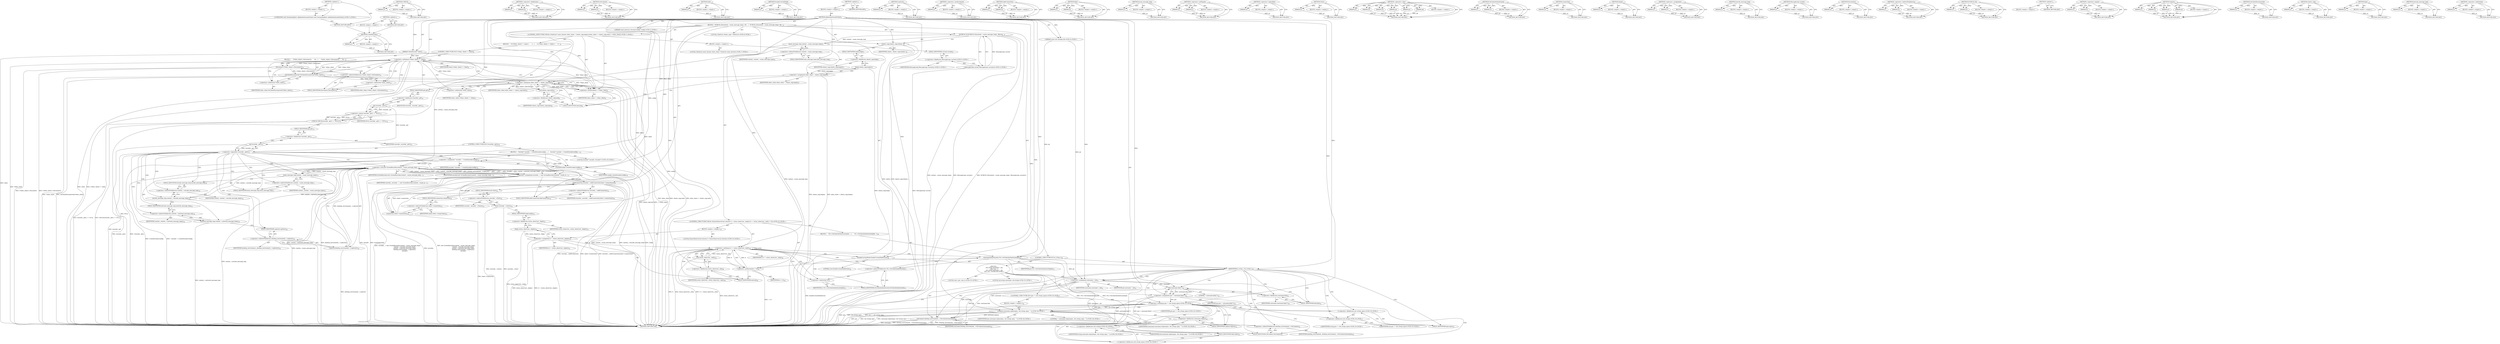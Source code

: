 digraph "&lt;global&gt;" {
vulnerable_296 [label=<(METHOD,CreateEncoder)>];
vulnerable_297 [label=<(PARAM,p1)>];
vulnerable_298 [label=<(BLOCK,&lt;empty&gt;,&lt;empty&gt;)>];
vulnerable_299 [label=<(METHOD_RETURN,ANY)>];
vulnerable_279 [label=<(METHOD,CHECK)>];
vulnerable_280 [label=<(PARAM,p1)>];
vulnerable_281 [label=<(BLOCK,&lt;empty&gt;,&lt;empty&gt;)>];
vulnerable_282 [label=<(METHOD_RETURN,ANY)>];
vulnerable_236 [label=<(METHOD,&lt;operator&gt;.fieldAccess)>];
vulnerable_237 [label=<(PARAM,p1)>];
vulnerable_238 [label=<(PARAM,p2)>];
vulnerable_239 [label=<(BLOCK,&lt;empty&gt;,&lt;empty&gt;)>];
vulnerable_240 [label=<(METHOD_RETURN,ANY)>];
vulnerable_355 [label=<(METHOD,OnConnect)>];
vulnerable_356 [label=<(PARAM,p1)>];
vulnerable_357 [label=<(PARAM,p2)>];
vulnerable_358 [label=<(BLOCK,&lt;empty&gt;,&lt;empty&gt;)>];
vulnerable_359 [label=<(METHOD_RETURN,ANY)>];
vulnerable_259 [label=<(METHOD,end)>];
vulnerable_260 [label=<(PARAM,p1)>];
vulnerable_261 [label=<(BLOCK,&lt;empty&gt;,&lt;empty&gt;)>];
vulnerable_262 [label=<(METHOD_RETURN,ANY)>];
vulnerable_339 [label=<(METHOD,EnableCurtainMode)>];
vulnerable_340 [label=<(PARAM,p1)>];
vulnerable_341 [label=<(BLOCK,&lt;empty&gt;,&lt;empty&gt;)>];
vulnerable_342 [label=<(METHOD_RETURN,ANY)>];
vulnerable_6 [label=<(METHOD,&lt;global&gt;)<SUB>1</SUB>>];
vulnerable_7 [label=<(BLOCK,&lt;empty&gt;,&lt;empty&gt;)<SUB>1</SUB>>];
vulnerable_8 [label=<(METHOD,AddAuthenticatedClient)<SUB>1</SUB>>];
vulnerable_9 [label=<(PARAM,ClientSession* client)<SUB>2</SUB>>];
vulnerable_10 [label="<(PARAM,const protocol::SessionConfig&amp; config)<SUB>3</SUB>>"];
vulnerable_11 [label="<(PARAM,const std::string&amp; jid)<SUB>4</SUB>>"];
vulnerable_12 [label=<(BLOCK,{
  DCHECK_EQ(context_-&gt;main_message_loop(), Me...,{
  DCHECK_EQ(context_-&gt;main_message_loop(), Me...)<SUB>4</SUB>>];
vulnerable_13 [label=<(DCHECK_EQ,DCHECK_EQ(context_-&gt;main_message_loop(), Messag...)<SUB>5</SUB>>];
vulnerable_14 [label=<(main_message_loop,context_-&gt;main_message_loop())<SUB>5</SUB>>];
vulnerable_15 [label=<(&lt;operator&gt;.indirectFieldAccess,context_-&gt;main_message_loop)<SUB>5</SUB>>];
vulnerable_16 [label=<(IDENTIFIER,context_,context_-&gt;main_message_loop())<SUB>5</SUB>>];
vulnerable_17 [label=<(FIELD_IDENTIFIER,main_message_loop,main_message_loop)<SUB>5</SUB>>];
vulnerable_18 [label="<(MessageLoop.current,MessageLoop::current())<SUB>5</SUB>>"];
vulnerable_19 [label="<(&lt;operator&gt;.fieldAccess,MessageLoop::current)<SUB>5</SUB>>"];
vulnerable_20 [label="<(IDENTIFIER,MessageLoop,MessageLoop::current())<SUB>5</SUB>>"];
vulnerable_21 [label=<(FIELD_IDENTIFIER,current,current)<SUB>5</SUB>>];
vulnerable_22 [label="<(LOCAL,ClientList clients_copy: ClientList)<SUB>6</SUB>>"];
vulnerable_23 [label=<(clients_copy,clients_copy(clients_))<SUB>6</SUB>>];
vulnerable_24 [label=<(IDENTIFIER,clients_,clients_copy(clients_))<SUB>6</SUB>>];
vulnerable_25 [label="<(CONTROL_STRUCTURE,FOR,for (ClientList::const_iterator other_client = clients_copy.begin();other_client != clients_copy.end();++other_client))<SUB>7</SUB>>"];
vulnerable_26 [label=<(BLOCK,&lt;empty&gt;,&lt;empty&gt;)<SUB>7</SUB>>];
vulnerable_27 [label="<(LOCAL,ClientList.const_iterator other_client: ClientList.const_iterator)<SUB>7</SUB>>"];
vulnerable_28 [label=<(&lt;operator&gt;.assignment,other_client = clients_copy.begin())<SUB>7</SUB>>];
vulnerable_29 [label=<(IDENTIFIER,other_client,other_client = clients_copy.begin())<SUB>7</SUB>>];
vulnerable_30 [label=<(begin,clients_copy.begin())<SUB>7</SUB>>];
vulnerable_31 [label=<(&lt;operator&gt;.fieldAccess,clients_copy.begin)<SUB>7</SUB>>];
vulnerable_32 [label=<(IDENTIFIER,clients_copy,clients_copy.begin())<SUB>7</SUB>>];
vulnerable_33 [label=<(FIELD_IDENTIFIER,begin,begin)<SUB>7</SUB>>];
vulnerable_34 [label=<(&lt;operator&gt;.notEquals,other_client != clients_copy.end())<SUB>8</SUB>>];
vulnerable_35 [label=<(IDENTIFIER,other_client,other_client != clients_copy.end())<SUB>8</SUB>>];
vulnerable_36 [label=<(end,clients_copy.end())<SUB>8</SUB>>];
vulnerable_37 [label=<(&lt;operator&gt;.fieldAccess,clients_copy.end)<SUB>8</SUB>>];
vulnerable_38 [label=<(IDENTIFIER,clients_copy,clients_copy.end())<SUB>8</SUB>>];
vulnerable_39 [label=<(FIELD_IDENTIFIER,end,end)<SUB>8</SUB>>];
vulnerable_40 [label=<(&lt;operator&gt;.preIncrement,++other_client)<SUB>8</SUB>>];
vulnerable_41 [label=<(IDENTIFIER,other_client,++other_client)<SUB>8</SUB>>];
vulnerable_42 [label=<(BLOCK,{
    if ((*other_client) != client) {
      (*...,{
    if ((*other_client) != client) {
      (*...)<SUB>8</SUB>>];
vulnerable_43 [label=<(CONTROL_STRUCTURE,IF,if ((*other_client) != client))<SUB>9</SUB>>];
vulnerable_44 [label=<(&lt;operator&gt;.notEquals,(*other_client) != client)<SUB>9</SUB>>];
vulnerable_45 [label=<(&lt;operator&gt;.indirection,*other_client)<SUB>9</SUB>>];
vulnerable_46 [label=<(IDENTIFIER,other_client,(*other_client) != client)<SUB>9</SUB>>];
vulnerable_47 [label=<(IDENTIFIER,client,(*other_client) != client)<SUB>9</SUB>>];
vulnerable_48 [label=<(BLOCK,{
      (*other_client)-&gt;Disconnect();
      On...,{
      (*other_client)-&gt;Disconnect();
      On...)<SUB>9</SUB>>];
vulnerable_49 [label=<(Disconnect,(*other_client)-&gt;Disconnect())<SUB>10</SUB>>];
vulnerable_50 [label=<(&lt;operator&gt;.indirectFieldAccess,(*other_client)-&gt;Disconnect)<SUB>10</SUB>>];
vulnerable_51 [label=<(&lt;operator&gt;.indirection,*other_client)<SUB>10</SUB>>];
vulnerable_52 [label=<(IDENTIFIER,other_client,(*other_client)-&gt;Disconnect())<SUB>10</SUB>>];
vulnerable_53 [label=<(FIELD_IDENTIFIER,Disconnect,Disconnect)<SUB>10</SUB>>];
vulnerable_54 [label=<(OnClientDisconnected,OnClientDisconnected(*other_client))<SUB>11</SUB>>];
vulnerable_55 [label=<(&lt;operator&gt;.indirection,*other_client)<SUB>11</SUB>>];
vulnerable_56 [label=<(IDENTIFIER,other_client,OnClientDisconnected(*other_client))<SUB>11</SUB>>];
vulnerable_57 [label=<(CHECK,CHECK(recorder_.get() == NULL))<SUB>14</SUB>>];
vulnerable_58 [label=<(&lt;operator&gt;.equals,recorder_.get() == NULL)<SUB>14</SUB>>];
vulnerable_59 [label=<(get,recorder_.get())<SUB>14</SUB>>];
vulnerable_60 [label=<(&lt;operator&gt;.fieldAccess,recorder_.get)<SUB>14</SUB>>];
vulnerable_61 [label=<(IDENTIFIER,recorder_,recorder_.get())<SUB>14</SUB>>];
vulnerable_62 [label=<(FIELD_IDENTIFIER,get,get)<SUB>14</SUB>>];
vulnerable_63 [label=<(IDENTIFIER,NULL,recorder_.get() == NULL)<SUB>14</SUB>>];
vulnerable_64 [label=<(CONTROL_STRUCTURE,IF,if (!recorder_.get()))<SUB>15</SUB>>];
vulnerable_65 [label=<(&lt;operator&gt;.logicalNot,!recorder_.get())<SUB>15</SUB>>];
vulnerable_66 [label=<(get,recorder_.get())<SUB>15</SUB>>];
vulnerable_67 [label=<(&lt;operator&gt;.fieldAccess,recorder_.get)<SUB>15</SUB>>];
vulnerable_68 [label=<(IDENTIFIER,recorder_,recorder_.get())<SUB>15</SUB>>];
vulnerable_69 [label=<(FIELD_IDENTIFIER,get,get)<SUB>15</SUB>>];
vulnerable_70 [label=<(BLOCK,{
    Encoder* encoder = CreateEncoder(config);...,{
    Encoder* encoder = CreateEncoder(config);...)<SUB>15</SUB>>];
vulnerable_71 [label="<(LOCAL,Encoder* encoder: Encoder*)<SUB>16</SUB>>"];
vulnerable_72 [label=<(&lt;operator&gt;.assignment,* encoder = CreateEncoder(config))<SUB>16</SUB>>];
vulnerable_73 [label=<(IDENTIFIER,encoder,* encoder = CreateEncoder(config))<SUB>16</SUB>>];
vulnerable_74 [label=<(CreateEncoder,CreateEncoder(config))<SUB>16</SUB>>];
vulnerable_75 [label=<(IDENTIFIER,config,CreateEncoder(config))<SUB>16</SUB>>];
vulnerable_76 [label=<(&lt;operator&gt;.assignment,recorder_ = new ScreenRecorder(context_-&gt;main_m...)<SUB>17</SUB>>];
vulnerable_77 [label=<(IDENTIFIER,recorder_,recorder_ = new ScreenRecorder(context_-&gt;main_m...)<SUB>17</SUB>>];
vulnerable_78 [label=<(&lt;operator&gt;.new,new ScreenRecorder(context_-&gt;main_message_loop(...)<SUB>17</SUB>>];
vulnerable_79 [label=<(IDENTIFIER,ScreenRecorder,new ScreenRecorder(context_-&gt;main_message_loop(...)<SUB>17</SUB>>];
vulnerable_80 [label=<(main_message_loop,context_-&gt;main_message_loop())<SUB>17</SUB>>];
vulnerable_81 [label=<(&lt;operator&gt;.indirectFieldAccess,context_-&gt;main_message_loop)<SUB>17</SUB>>];
vulnerable_82 [label=<(IDENTIFIER,context_,context_-&gt;main_message_loop())<SUB>17</SUB>>];
vulnerable_83 [label=<(FIELD_IDENTIFIER,main_message_loop,main_message_loop)<SUB>17</SUB>>];
vulnerable_84 [label=<(encode_message_loop,context_-&gt;encode_message_loop())<SUB>18</SUB>>];
vulnerable_85 [label=<(&lt;operator&gt;.indirectFieldAccess,context_-&gt;encode_message_loop)<SUB>18</SUB>>];
vulnerable_86 [label=<(IDENTIFIER,context_,context_-&gt;encode_message_loop())<SUB>18</SUB>>];
vulnerable_87 [label=<(FIELD_IDENTIFIER,encode_message_loop,encode_message_loop)<SUB>18</SUB>>];
vulnerable_88 [label=<(network_message_loop,context_-&gt;network_message_loop())<SUB>19</SUB>>];
vulnerable_89 [label=<(&lt;operator&gt;.indirectFieldAccess,context_-&gt;network_message_loop)<SUB>19</SUB>>];
vulnerable_90 [label=<(IDENTIFIER,context_,context_-&gt;network_message_loop())<SUB>19</SUB>>];
vulnerable_91 [label=<(FIELD_IDENTIFIER,network_message_loop,network_message_loop)<SUB>19</SUB>>];
vulnerable_92 [label=<(capturer,desktop_environment_-&gt;capturer())<SUB>20</SUB>>];
vulnerable_93 [label=<(&lt;operator&gt;.indirectFieldAccess,desktop_environment_-&gt;capturer)<SUB>20</SUB>>];
vulnerable_94 [label=<(IDENTIFIER,desktop_environment_,desktop_environment_-&gt;capturer())<SUB>20</SUB>>];
vulnerable_95 [label=<(FIELD_IDENTIFIER,capturer,capturer)<SUB>20</SUB>>];
vulnerable_96 [label=<(IDENTIFIER,encoder,new ScreenRecorder(context_-&gt;main_message_loop(...)<SUB>21</SUB>>];
vulnerable_97 [label=<(AddConnection,recorder_-&gt;AddConnection(client-&gt;connection()))<SUB>23</SUB>>];
vulnerable_98 [label=<(&lt;operator&gt;.indirectFieldAccess,recorder_-&gt;AddConnection)<SUB>23</SUB>>];
vulnerable_99 [label=<(IDENTIFIER,recorder_,recorder_-&gt;AddConnection(client-&gt;connection()))<SUB>23</SUB>>];
vulnerable_100 [label=<(FIELD_IDENTIFIER,AddConnection,AddConnection)<SUB>23</SUB>>];
vulnerable_101 [label=<(connection,client-&gt;connection())<SUB>23</SUB>>];
vulnerable_102 [label=<(&lt;operator&gt;.indirectFieldAccess,client-&gt;connection)<SUB>23</SUB>>];
vulnerable_103 [label=<(IDENTIFIER,client,client-&gt;connection())<SUB>23</SUB>>];
vulnerable_104 [label=<(FIELD_IDENTIFIER,connection,connection)<SUB>23</SUB>>];
vulnerable_105 [label=<(Start,recorder_-&gt;Start())<SUB>24</SUB>>];
vulnerable_106 [label=<(&lt;operator&gt;.indirectFieldAccess,recorder_-&gt;Start)<SUB>24</SUB>>];
vulnerable_107 [label=<(IDENTIFIER,recorder_,recorder_-&gt;Start())<SUB>24</SUB>>];
vulnerable_108 [label=<(FIELD_IDENTIFIER,Start,Start)<SUB>24</SUB>>];
vulnerable_109 [label="<(CONTROL_STRUCTURE,FOR,for (StatusObserverList::iterator it = status_observers_.begin();it != status_observers_.end();++it))<SUB>25</SUB>>"];
vulnerable_110 [label=<(BLOCK,&lt;empty&gt;,&lt;empty&gt;)<SUB>25</SUB>>];
vulnerable_111 [label="<(LOCAL,StatusObserverList.iterator it: StatusObserverList.iterator)<SUB>25</SUB>>"];
vulnerable_112 [label=<(&lt;operator&gt;.assignment,it = status_observers_.begin())<SUB>25</SUB>>];
vulnerable_113 [label=<(IDENTIFIER,it,it = status_observers_.begin())<SUB>25</SUB>>];
vulnerable_114 [label=<(begin,status_observers_.begin())<SUB>25</SUB>>];
vulnerable_115 [label=<(&lt;operator&gt;.fieldAccess,status_observers_.begin)<SUB>25</SUB>>];
vulnerable_116 [label=<(IDENTIFIER,status_observers_,status_observers_.begin())<SUB>25</SUB>>];
vulnerable_117 [label=<(FIELD_IDENTIFIER,begin,begin)<SUB>25</SUB>>];
vulnerable_118 [label=<(&lt;operator&gt;.notEquals,it != status_observers_.end())<SUB>26</SUB>>];
vulnerable_119 [label=<(IDENTIFIER,it,it != status_observers_.end())<SUB>26</SUB>>];
vulnerable_120 [label=<(end,status_observers_.end())<SUB>26</SUB>>];
vulnerable_121 [label=<(&lt;operator&gt;.fieldAccess,status_observers_.end)<SUB>26</SUB>>];
vulnerable_122 [label=<(IDENTIFIER,status_observers_,status_observers_.end())<SUB>26</SUB>>];
vulnerable_123 [label=<(FIELD_IDENTIFIER,end,end)<SUB>26</SUB>>];
vulnerable_124 [label=<(&lt;operator&gt;.preIncrement,++it)<SUB>26</SUB>>];
vulnerable_125 [label=<(IDENTIFIER,it,++it)<SUB>26</SUB>>];
vulnerable_126 [label=<(BLOCK,{
    (*it)-&gt;OnClientAuthenticated(jid);
  },{
    (*it)-&gt;OnClientAuthenticated(jid);
  })<SUB>26</SUB>>];
vulnerable_127 [label=<(OnClientAuthenticated,(*it)-&gt;OnClientAuthenticated(jid))<SUB>27</SUB>>];
vulnerable_128 [label=<(&lt;operator&gt;.indirectFieldAccess,(*it)-&gt;OnClientAuthenticated)<SUB>27</SUB>>];
vulnerable_129 [label=<(&lt;operator&gt;.indirection,*it)<SUB>27</SUB>>];
vulnerable_130 [label=<(IDENTIFIER,it,(*it)-&gt;OnClientAuthenticated(jid))<SUB>27</SUB>>];
vulnerable_131 [label=<(FIELD_IDENTIFIER,OnClientAuthenticated,OnClientAuthenticated)<SUB>27</SUB>>];
vulnerable_132 [label=<(IDENTIFIER,jid,(*it)-&gt;OnClientAuthenticated(jid))<SUB>27</SUB>>];
vulnerable_133 [label=<(EnableCurtainMode,EnableCurtainMode(true))<SUB>29</SUB>>];
vulnerable_134 [label=<(LITERAL,true,EnableCurtainMode(true))<SUB>29</SUB>>];
vulnerable_135 [label=<(CONTROL_STRUCTURE,IF,if (is_it2me_))<SUB>30</SUB>>];
vulnerable_136 [label=<(IDENTIFIER,is_it2me_,if (is_it2me_))<SUB>30</SUB>>];
vulnerable_137 [label="<(BLOCK,{
    std::string username = jid;
    size_t po...,{
    std::string username = jid;
    size_t po...)<SUB>30</SUB>>"];
vulnerable_138 [label="<(LOCAL,std.string username: std.string)<SUB>31</SUB>>"];
vulnerable_139 [label=<(&lt;operator&gt;.assignment,username = jid)<SUB>31</SUB>>];
vulnerable_140 [label=<(IDENTIFIER,username,username = jid)<SUB>31</SUB>>];
vulnerable_141 [label=<(IDENTIFIER,jid,username = jid)<SUB>31</SUB>>];
vulnerable_142 [label="<(LOCAL,size_t pos: size_t)<SUB>32</SUB>>"];
vulnerable_143 [label=<(&lt;operator&gt;.assignment,pos = username.find('/'))<SUB>32</SUB>>];
vulnerable_144 [label=<(IDENTIFIER,pos,pos = username.find('/'))<SUB>32</SUB>>];
vulnerable_145 [label=<(find,username.find('/'))<SUB>32</SUB>>];
vulnerable_146 [label=<(&lt;operator&gt;.fieldAccess,username.find)<SUB>32</SUB>>];
vulnerable_147 [label=<(IDENTIFIER,username,username.find('/'))<SUB>32</SUB>>];
vulnerable_148 [label=<(FIELD_IDENTIFIER,find,find)<SUB>32</SUB>>];
vulnerable_149 [label=<(LITERAL,'/',username.find('/'))<SUB>32</SUB>>];
vulnerable_150 [label="<(CONTROL_STRUCTURE,IF,if (pos != std::string::npos))<SUB>33</SUB>>"];
vulnerable_151 [label="<(&lt;operator&gt;.notEquals,pos != std::string::npos)<SUB>33</SUB>>"];
vulnerable_152 [label="<(IDENTIFIER,pos,pos != std::string::npos)<SUB>33</SUB>>"];
vulnerable_153 [label="<(&lt;operator&gt;.fieldAccess,std::string::npos)<SUB>33</SUB>>"];
vulnerable_154 [label="<(&lt;operator&gt;.fieldAccess,std::string)<SUB>33</SUB>>"];
vulnerable_155 [label="<(IDENTIFIER,std,pos != std::string::npos)<SUB>33</SUB>>"];
vulnerable_156 [label="<(IDENTIFIER,string,pos != std::string::npos)<SUB>33</SUB>>"];
vulnerable_157 [label=<(FIELD_IDENTIFIER,npos,npos)<SUB>33</SUB>>];
vulnerable_158 [label=<(BLOCK,&lt;empty&gt;,&lt;empty&gt;)<SUB>34</SUB>>];
vulnerable_159 [label="<(replace,username.replace(pos, std::string::npos, &quot;&quot;))<SUB>34</SUB>>"];
vulnerable_160 [label=<(&lt;operator&gt;.fieldAccess,username.replace)<SUB>34</SUB>>];
vulnerable_161 [label="<(IDENTIFIER,username,username.replace(pos, std::string::npos, &quot;&quot;))<SUB>34</SUB>>"];
vulnerable_162 [label=<(FIELD_IDENTIFIER,replace,replace)<SUB>34</SUB>>];
vulnerable_163 [label="<(IDENTIFIER,pos,username.replace(pos, std::string::npos, &quot;&quot;))<SUB>34</SUB>>"];
vulnerable_164 [label="<(&lt;operator&gt;.fieldAccess,std::string::npos)<SUB>34</SUB>>"];
vulnerable_165 [label="<(&lt;operator&gt;.fieldAccess,std::string)<SUB>34</SUB>>"];
vulnerable_166 [label="<(IDENTIFIER,std,username.replace(pos, std::string::npos, &quot;&quot;))<SUB>34</SUB>>"];
vulnerable_167 [label="<(IDENTIFIER,string,username.replace(pos, std::string::npos, &quot;&quot;))<SUB>34</SUB>>"];
vulnerable_168 [label=<(FIELD_IDENTIFIER,npos,npos)<SUB>34</SUB>>];
vulnerable_169 [label="<(LITERAL,&quot;&quot;,username.replace(pos, std::string::npos, &quot;&quot;))<SUB>34</SUB>>"];
vulnerable_170 [label=<(OnConnect,desktop_environment_-&gt;OnConnect(username))<SUB>35</SUB>>];
vulnerable_171 [label=<(&lt;operator&gt;.indirectFieldAccess,desktop_environment_-&gt;OnConnect)<SUB>35</SUB>>];
vulnerable_172 [label=<(IDENTIFIER,desktop_environment_,desktop_environment_-&gt;OnConnect(username))<SUB>35</SUB>>];
vulnerable_173 [label=<(FIELD_IDENTIFIER,OnConnect,OnConnect)<SUB>35</SUB>>];
vulnerable_174 [label=<(IDENTIFIER,username,desktop_environment_-&gt;OnConnect(username))<SUB>35</SUB>>];
vulnerable_175 [label=<(METHOD_RETURN,void)<SUB>1</SUB>>];
vulnerable_177 [label=<(METHOD_RETURN,ANY)<SUB>1</SUB>>];
vulnerable_317 [label=<(METHOD,capturer)>];
vulnerable_318 [label=<(PARAM,p1)>];
vulnerable_319 [label=<(BLOCK,&lt;empty&gt;,&lt;empty&gt;)>];
vulnerable_320 [label=<(METHOD_RETURN,ANY)>];
vulnerable_263 [label=<(METHOD,&lt;operator&gt;.preIncrement)>];
vulnerable_264 [label=<(PARAM,p1)>];
vulnerable_265 [label=<(BLOCK,&lt;empty&gt;,&lt;empty&gt;)>];
vulnerable_266 [label=<(METHOD_RETURN,ANY)>];
vulnerable_321 [label=<(METHOD,AddConnection)>];
vulnerable_322 [label=<(PARAM,p1)>];
vulnerable_323 [label=<(PARAM,p2)>];
vulnerable_324 [label=<(BLOCK,&lt;empty&gt;,&lt;empty&gt;)>];
vulnerable_325 [label=<(METHOD_RETURN,ANY)>];
vulnerable_343 [label=<(METHOD,find)>];
vulnerable_344 [label=<(PARAM,p1)>];
vulnerable_345 [label=<(PARAM,p2)>];
vulnerable_346 [label=<(BLOCK,&lt;empty&gt;,&lt;empty&gt;)>];
vulnerable_347 [label=<(METHOD_RETURN,ANY)>];
vulnerable_223 [label=<(METHOD,main_message_loop)>];
vulnerable_224 [label=<(PARAM,p1)>];
vulnerable_225 [label=<(BLOCK,&lt;empty&gt;,&lt;empty&gt;)>];
vulnerable_226 [label=<(METHOD_RETURN,ANY)>];
vulnerable_254 [label=<(METHOD,&lt;operator&gt;.notEquals)>];
vulnerable_255 [label=<(PARAM,p1)>];
vulnerable_256 [label=<(PARAM,p2)>];
vulnerable_257 [label=<(BLOCK,&lt;empty&gt;,&lt;empty&gt;)>];
vulnerable_258 [label=<(METHOD_RETURN,ANY)>];
vulnerable_292 [label=<(METHOD,&lt;operator&gt;.logicalNot)>];
vulnerable_293 [label=<(PARAM,p1)>];
vulnerable_294 [label=<(BLOCK,&lt;empty&gt;,&lt;empty&gt;)>];
vulnerable_295 [label=<(METHOD_RETURN,ANY)>];
vulnerable_330 [label=<(METHOD,Start)>];
vulnerable_331 [label=<(PARAM,p1)>];
vulnerable_332 [label=<(BLOCK,&lt;empty&gt;,&lt;empty&gt;)>];
vulnerable_333 [label=<(METHOD_RETURN,ANY)>];
vulnerable_300 [label=<(METHOD,&lt;operator&gt;.new)>];
vulnerable_301 [label=<(PARAM,p1)>];
vulnerable_302 [label=<(PARAM,p2)>];
vulnerable_303 [label=<(PARAM,p3)>];
vulnerable_304 [label=<(PARAM,p4)>];
vulnerable_305 [label=<(PARAM,p5)>];
vulnerable_306 [label=<(PARAM,p6)>];
vulnerable_307 [label=<(BLOCK,&lt;empty&gt;,&lt;empty&gt;)>];
vulnerable_308 [label=<(METHOD_RETURN,ANY)>];
vulnerable_334 [label=<(METHOD,OnClientAuthenticated)>];
vulnerable_335 [label=<(PARAM,p1)>];
vulnerable_336 [label=<(PARAM,p2)>];
vulnerable_337 [label=<(BLOCK,&lt;empty&gt;,&lt;empty&gt;)>];
vulnerable_338 [label=<(METHOD_RETURN,ANY)>];
vulnerable_326 [label=<(METHOD,connection)>];
vulnerable_327 [label=<(PARAM,p1)>];
vulnerable_328 [label=<(BLOCK,&lt;empty&gt;,&lt;empty&gt;)>];
vulnerable_329 [label=<(METHOD_RETURN,ANY)>];
vulnerable_250 [label=<(METHOD,begin)>];
vulnerable_251 [label=<(PARAM,p1)>];
vulnerable_252 [label=<(BLOCK,&lt;empty&gt;,&lt;empty&gt;)>];
vulnerable_253 [label=<(METHOD_RETURN,ANY)>];
vulnerable_245 [label=<(METHOD,&lt;operator&gt;.assignment)>];
vulnerable_246 [label=<(PARAM,p1)>];
vulnerable_247 [label=<(PARAM,p2)>];
vulnerable_248 [label=<(BLOCK,&lt;empty&gt;,&lt;empty&gt;)>];
vulnerable_249 [label=<(METHOD_RETURN,ANY)>];
vulnerable_309 [label=<(METHOD,encode_message_loop)>];
vulnerable_310 [label=<(PARAM,p1)>];
vulnerable_311 [label=<(BLOCK,&lt;empty&gt;,&lt;empty&gt;)>];
vulnerable_312 [label=<(METHOD_RETURN,ANY)>];
vulnerable_232 [label=<(METHOD,MessageLoop.current)>];
vulnerable_233 [label=<(PARAM,p1)>];
vulnerable_234 [label=<(BLOCK,&lt;empty&gt;,&lt;empty&gt;)>];
vulnerable_235 [label=<(METHOD_RETURN,ANY)>];
vulnerable_271 [label=<(METHOD,Disconnect)>];
vulnerable_272 [label=<(PARAM,p1)>];
vulnerable_273 [label=<(BLOCK,&lt;empty&gt;,&lt;empty&gt;)>];
vulnerable_274 [label=<(METHOD_RETURN,ANY)>];
vulnerable_227 [label=<(METHOD,&lt;operator&gt;.indirectFieldAccess)>];
vulnerable_228 [label=<(PARAM,p1)>];
vulnerable_229 [label=<(PARAM,p2)>];
vulnerable_230 [label=<(BLOCK,&lt;empty&gt;,&lt;empty&gt;)>];
vulnerable_231 [label=<(METHOD_RETURN,ANY)>];
vulnerable_218 [label=<(METHOD,DCHECK_EQ)>];
vulnerable_219 [label=<(PARAM,p1)>];
vulnerable_220 [label=<(PARAM,p2)>];
vulnerable_221 [label=<(BLOCK,&lt;empty&gt;,&lt;empty&gt;)>];
vulnerable_222 [label=<(METHOD_RETURN,ANY)>];
vulnerable_212 [label=<(METHOD,&lt;global&gt;)<SUB>1</SUB>>];
vulnerable_213 [label=<(BLOCK,&lt;empty&gt;,&lt;empty&gt;)>];
vulnerable_214 [label=<(METHOD_RETURN,ANY)>];
vulnerable_283 [label=<(METHOD,&lt;operator&gt;.equals)>];
vulnerable_284 [label=<(PARAM,p1)>];
vulnerable_285 [label=<(PARAM,p2)>];
vulnerable_286 [label=<(BLOCK,&lt;empty&gt;,&lt;empty&gt;)>];
vulnerable_287 [label=<(METHOD_RETURN,ANY)>];
vulnerable_348 [label=<(METHOD,replace)>];
vulnerable_349 [label=<(PARAM,p1)>];
vulnerable_350 [label=<(PARAM,p2)>];
vulnerable_351 [label=<(PARAM,p3)>];
vulnerable_352 [label=<(PARAM,p4)>];
vulnerable_353 [label=<(BLOCK,&lt;empty&gt;,&lt;empty&gt;)>];
vulnerable_354 [label=<(METHOD_RETURN,ANY)>];
vulnerable_275 [label=<(METHOD,OnClientDisconnected)>];
vulnerable_276 [label=<(PARAM,p1)>];
vulnerable_277 [label=<(BLOCK,&lt;empty&gt;,&lt;empty&gt;)>];
vulnerable_278 [label=<(METHOD_RETURN,ANY)>];
vulnerable_241 [label=<(METHOD,clients_copy)>];
vulnerable_242 [label=<(PARAM,p1)>];
vulnerable_243 [label=<(BLOCK,&lt;empty&gt;,&lt;empty&gt;)>];
vulnerable_244 [label=<(METHOD_RETURN,ANY)>];
vulnerable_288 [label=<(METHOD,get)>];
vulnerable_289 [label=<(PARAM,p1)>];
vulnerable_290 [label=<(BLOCK,&lt;empty&gt;,&lt;empty&gt;)>];
vulnerable_291 [label=<(METHOD_RETURN,ANY)>];
vulnerable_313 [label=<(METHOD,network_message_loop)>];
vulnerable_314 [label=<(PARAM,p1)>];
vulnerable_315 [label=<(BLOCK,&lt;empty&gt;,&lt;empty&gt;)>];
vulnerable_316 [label=<(METHOD_RETURN,ANY)>];
vulnerable_267 [label=<(METHOD,&lt;operator&gt;.indirection)>];
vulnerable_268 [label=<(PARAM,p1)>];
vulnerable_269 [label=<(BLOCK,&lt;empty&gt;,&lt;empty&gt;)>];
vulnerable_270 [label=<(METHOD_RETURN,ANY)>];
fixed_6 [label=<(METHOD,&lt;global&gt;)<SUB>1</SUB>>];
fixed_7 [label=<(BLOCK,&lt;empty&gt;,&lt;empty&gt;)<SUB>1</SUB>>];
fixed_8 [label="<(UNKNOWN,void ChromotingHost::AddAuthenticatedClient(,void ChromotingHost::AddAuthenticatedClient()<SUB>1</SUB>>"];
fixed_9 [label=<(METHOD_RETURN,ANY)<SUB>1</SUB>>];
fixed_14 [label=<(METHOD,&lt;global&gt;)<SUB>1</SUB>>];
fixed_15 [label=<(BLOCK,&lt;empty&gt;,&lt;empty&gt;)>];
fixed_16 [label=<(METHOD_RETURN,ANY)>];
vulnerable_296 -> vulnerable_297  [key=0, label="AST: "];
vulnerable_296 -> vulnerable_297  [key=1, label="DDG: "];
vulnerable_296 -> vulnerable_298  [key=0, label="AST: "];
vulnerable_296 -> vulnerable_299  [key=0, label="AST: "];
vulnerable_296 -> vulnerable_299  [key=1, label="CFG: "];
vulnerable_297 -> vulnerable_299  [key=0, label="DDG: p1"];
vulnerable_279 -> vulnerable_280  [key=0, label="AST: "];
vulnerable_279 -> vulnerable_280  [key=1, label="DDG: "];
vulnerable_279 -> vulnerable_281  [key=0, label="AST: "];
vulnerable_279 -> vulnerable_282  [key=0, label="AST: "];
vulnerable_279 -> vulnerable_282  [key=1, label="CFG: "];
vulnerable_280 -> vulnerable_282  [key=0, label="DDG: p1"];
vulnerable_236 -> vulnerable_237  [key=0, label="AST: "];
vulnerable_236 -> vulnerable_237  [key=1, label="DDG: "];
vulnerable_236 -> vulnerable_239  [key=0, label="AST: "];
vulnerable_236 -> vulnerable_238  [key=0, label="AST: "];
vulnerable_236 -> vulnerable_238  [key=1, label="DDG: "];
vulnerable_236 -> vulnerable_240  [key=0, label="AST: "];
vulnerable_236 -> vulnerable_240  [key=1, label="CFG: "];
vulnerable_237 -> vulnerable_240  [key=0, label="DDG: p1"];
vulnerable_238 -> vulnerable_240  [key=0, label="DDG: p2"];
vulnerable_355 -> vulnerable_356  [key=0, label="AST: "];
vulnerable_355 -> vulnerable_356  [key=1, label="DDG: "];
vulnerable_355 -> vulnerable_358  [key=0, label="AST: "];
vulnerable_355 -> vulnerable_357  [key=0, label="AST: "];
vulnerable_355 -> vulnerable_357  [key=1, label="DDG: "];
vulnerable_355 -> vulnerable_359  [key=0, label="AST: "];
vulnerable_355 -> vulnerable_359  [key=1, label="CFG: "];
vulnerable_356 -> vulnerable_359  [key=0, label="DDG: p1"];
vulnerable_357 -> vulnerable_359  [key=0, label="DDG: p2"];
vulnerable_259 -> vulnerable_260  [key=0, label="AST: "];
vulnerable_259 -> vulnerable_260  [key=1, label="DDG: "];
vulnerable_259 -> vulnerable_261  [key=0, label="AST: "];
vulnerable_259 -> vulnerable_262  [key=0, label="AST: "];
vulnerable_259 -> vulnerable_262  [key=1, label="CFG: "];
vulnerable_260 -> vulnerable_262  [key=0, label="DDG: p1"];
vulnerable_339 -> vulnerable_340  [key=0, label="AST: "];
vulnerable_339 -> vulnerable_340  [key=1, label="DDG: "];
vulnerable_339 -> vulnerable_341  [key=0, label="AST: "];
vulnerable_339 -> vulnerable_342  [key=0, label="AST: "];
vulnerable_339 -> vulnerable_342  [key=1, label="CFG: "];
vulnerable_340 -> vulnerable_342  [key=0, label="DDG: p1"];
vulnerable_6 -> vulnerable_7  [key=0, label="AST: "];
vulnerable_6 -> vulnerable_177  [key=0, label="AST: "];
vulnerable_6 -> vulnerable_177  [key=1, label="CFG: "];
vulnerable_7 -> vulnerable_8  [key=0, label="AST: "];
vulnerable_8 -> vulnerable_9  [key=0, label="AST: "];
vulnerable_8 -> vulnerable_9  [key=1, label="DDG: "];
vulnerable_8 -> vulnerable_10  [key=0, label="AST: "];
vulnerable_8 -> vulnerable_10  [key=1, label="DDG: "];
vulnerable_8 -> vulnerable_11  [key=0, label="AST: "];
vulnerable_8 -> vulnerable_11  [key=1, label="DDG: "];
vulnerable_8 -> vulnerable_12  [key=0, label="AST: "];
vulnerable_8 -> vulnerable_175  [key=0, label="AST: "];
vulnerable_8 -> vulnerable_17  [key=0, label="CFG: "];
vulnerable_8 -> vulnerable_23  [key=0, label="DDG: "];
vulnerable_8 -> vulnerable_133  [key=0, label="DDG: "];
vulnerable_8 -> vulnerable_136  [key=0, label="DDG: "];
vulnerable_8 -> vulnerable_34  [key=0, label="DDG: "];
vulnerable_8 -> vulnerable_40  [key=0, label="DDG: "];
vulnerable_8 -> vulnerable_58  [key=0, label="DDG: "];
vulnerable_8 -> vulnerable_118  [key=0, label="DDG: "];
vulnerable_8 -> vulnerable_124  [key=0, label="DDG: "];
vulnerable_8 -> vulnerable_139  [key=0, label="DDG: "];
vulnerable_8 -> vulnerable_127  [key=0, label="DDG: "];
vulnerable_8 -> vulnerable_170  [key=0, label="DDG: "];
vulnerable_8 -> vulnerable_44  [key=0, label="DDG: "];
vulnerable_8 -> vulnerable_74  [key=0, label="DDG: "];
vulnerable_8 -> vulnerable_78  [key=0, label="DDG: "];
vulnerable_8 -> vulnerable_145  [key=0, label="DDG: "];
vulnerable_8 -> vulnerable_151  [key=0, label="DDG: "];
vulnerable_8 -> vulnerable_159  [key=0, label="DDG: "];
vulnerable_9 -> vulnerable_175  [key=0, label="DDG: client"];
vulnerable_9 -> vulnerable_101  [key=0, label="DDG: client"];
vulnerable_9 -> vulnerable_44  [key=0, label="DDG: client"];
vulnerable_10 -> vulnerable_175  [key=0, label="DDG: config"];
vulnerable_10 -> vulnerable_74  [key=0, label="DDG: config"];
vulnerable_11 -> vulnerable_139  [key=0, label="DDG: jid"];
vulnerable_11 -> vulnerable_127  [key=0, label="DDG: jid"];
vulnerable_12 -> vulnerable_13  [key=0, label="AST: "];
vulnerable_12 -> vulnerable_22  [key=0, label="AST: "];
vulnerable_12 -> vulnerable_23  [key=0, label="AST: "];
vulnerable_12 -> vulnerable_25  [key=0, label="AST: "];
vulnerable_12 -> vulnerable_57  [key=0, label="AST: "];
vulnerable_12 -> vulnerable_64  [key=0, label="AST: "];
vulnerable_12 -> vulnerable_97  [key=0, label="AST: "];
vulnerable_12 -> vulnerable_105  [key=0, label="AST: "];
vulnerable_12 -> vulnerable_109  [key=0, label="AST: "];
vulnerable_12 -> vulnerable_133  [key=0, label="AST: "];
vulnerable_12 -> vulnerable_135  [key=0, label="AST: "];
vulnerable_13 -> vulnerable_14  [key=0, label="AST: "];
vulnerable_13 -> vulnerable_18  [key=0, label="AST: "];
vulnerable_13 -> vulnerable_23  [key=0, label="CFG: "];
vulnerable_13 -> vulnerable_175  [key=0, label="DDG: context_-&gt;main_message_loop()"];
vulnerable_13 -> vulnerable_175  [key=1, label="DDG: MessageLoop::current()"];
vulnerable_13 -> vulnerable_175  [key=2, label="DDG: DCHECK_EQ(context_-&gt;main_message_loop(), MessageLoop::current())"];
vulnerable_14 -> vulnerable_15  [key=0, label="AST: "];
vulnerable_14 -> vulnerable_21  [key=0, label="CFG: "];
vulnerable_14 -> vulnerable_175  [key=0, label="DDG: context_-&gt;main_message_loop"];
vulnerable_14 -> vulnerable_13  [key=0, label="DDG: context_-&gt;main_message_loop"];
vulnerable_14 -> vulnerable_80  [key=0, label="DDG: context_-&gt;main_message_loop"];
vulnerable_15 -> vulnerable_16  [key=0, label="AST: "];
vulnerable_15 -> vulnerable_17  [key=0, label="AST: "];
vulnerable_15 -> vulnerable_14  [key=0, label="CFG: "];
vulnerable_17 -> vulnerable_15  [key=0, label="CFG: "];
vulnerable_18 -> vulnerable_19  [key=0, label="AST: "];
vulnerable_18 -> vulnerable_13  [key=0, label="CFG: "];
vulnerable_18 -> vulnerable_13  [key=1, label="DDG: MessageLoop::current"];
vulnerable_18 -> vulnerable_175  [key=0, label="DDG: MessageLoop::current"];
vulnerable_19 -> vulnerable_20  [key=0, label="AST: "];
vulnerable_19 -> vulnerable_21  [key=0, label="AST: "];
vulnerable_19 -> vulnerable_18  [key=0, label="CFG: "];
vulnerable_21 -> vulnerable_19  [key=0, label="CFG: "];
vulnerable_23 -> vulnerable_24  [key=0, label="AST: "];
vulnerable_23 -> vulnerable_33  [key=0, label="CFG: "];
vulnerable_23 -> vulnerable_175  [key=0, label="DDG: clients_copy(clients_)"];
vulnerable_23 -> vulnerable_175  [key=1, label="DDG: clients_"];
vulnerable_25 -> vulnerable_26  [key=0, label="AST: "];
vulnerable_25 -> vulnerable_34  [key=0, label="AST: "];
vulnerable_25 -> vulnerable_40  [key=0, label="AST: "];
vulnerable_25 -> vulnerable_42  [key=0, label="AST: "];
vulnerable_26 -> vulnerable_27  [key=0, label="AST: "];
vulnerable_26 -> vulnerable_28  [key=0, label="AST: "];
vulnerable_28 -> vulnerable_29  [key=0, label="AST: "];
vulnerable_28 -> vulnerable_30  [key=0, label="AST: "];
vulnerable_28 -> vulnerable_39  [key=0, label="CFG: "];
vulnerable_28 -> vulnerable_175  [key=0, label="DDG: clients_copy.begin()"];
vulnerable_28 -> vulnerable_175  [key=1, label="DDG: other_client = clients_copy.begin()"];
vulnerable_28 -> vulnerable_34  [key=0, label="DDG: other_client"];
vulnerable_30 -> vulnerable_31  [key=0, label="AST: "];
vulnerable_30 -> vulnerable_28  [key=0, label="CFG: "];
vulnerable_30 -> vulnerable_28  [key=1, label="DDG: clients_copy.begin"];
vulnerable_30 -> vulnerable_175  [key=0, label="DDG: clients_copy.begin"];
vulnerable_31 -> vulnerable_32  [key=0, label="AST: "];
vulnerable_31 -> vulnerable_33  [key=0, label="AST: "];
vulnerable_31 -> vulnerable_30  [key=0, label="CFG: "];
vulnerable_33 -> vulnerable_31  [key=0, label="CFG: "];
vulnerable_34 -> vulnerable_35  [key=0, label="AST: "];
vulnerable_34 -> vulnerable_36  [key=0, label="AST: "];
vulnerable_34 -> vulnerable_36  [key=1, label="CDG: "];
vulnerable_34 -> vulnerable_45  [key=0, label="CFG: "];
vulnerable_34 -> vulnerable_45  [key=1, label="CDG: "];
vulnerable_34 -> vulnerable_62  [key=0, label="CFG: "];
vulnerable_34 -> vulnerable_175  [key=0, label="DDG: other_client"];
vulnerable_34 -> vulnerable_175  [key=1, label="DDG: clients_copy.end()"];
vulnerable_34 -> vulnerable_175  [key=2, label="DDG: other_client != clients_copy.end()"];
vulnerable_34 -> vulnerable_40  [key=0, label="DDG: other_client"];
vulnerable_34 -> vulnerable_40  [key=1, label="CDG: "];
vulnerable_34 -> vulnerable_34  [key=0, label="CDG: "];
vulnerable_34 -> vulnerable_37  [key=0, label="CDG: "];
vulnerable_34 -> vulnerable_44  [key=0, label="CDG: "];
vulnerable_34 -> vulnerable_39  [key=0, label="CDG: "];
vulnerable_36 -> vulnerable_37  [key=0, label="AST: "];
vulnerable_36 -> vulnerable_34  [key=0, label="CFG: "];
vulnerable_36 -> vulnerable_34  [key=1, label="DDG: clients_copy.end"];
vulnerable_36 -> vulnerable_175  [key=0, label="DDG: clients_copy.end"];
vulnerable_37 -> vulnerable_38  [key=0, label="AST: "];
vulnerable_37 -> vulnerable_39  [key=0, label="AST: "];
vulnerable_37 -> vulnerable_36  [key=0, label="CFG: "];
vulnerable_39 -> vulnerable_37  [key=0, label="CFG: "];
vulnerable_40 -> vulnerable_41  [key=0, label="AST: "];
vulnerable_40 -> vulnerable_39  [key=0, label="CFG: "];
vulnerable_40 -> vulnerable_175  [key=0, label="DDG: ++other_client"];
vulnerable_40 -> vulnerable_34  [key=0, label="DDG: other_client"];
vulnerable_42 -> vulnerable_43  [key=0, label="AST: "];
vulnerable_43 -> vulnerable_44  [key=0, label="AST: "];
vulnerable_43 -> vulnerable_48  [key=0, label="AST: "];
vulnerable_44 -> vulnerable_45  [key=0, label="AST: "];
vulnerable_44 -> vulnerable_47  [key=0, label="AST: "];
vulnerable_44 -> vulnerable_51  [key=0, label="CFG: "];
vulnerable_44 -> vulnerable_51  [key=1, label="CDG: "];
vulnerable_44 -> vulnerable_40  [key=0, label="CFG: "];
vulnerable_44 -> vulnerable_40  [key=1, label="DDG: *other_client"];
vulnerable_44 -> vulnerable_175  [key=0, label="DDG: *other_client"];
vulnerable_44 -> vulnerable_175  [key=1, label="DDG: client"];
vulnerable_44 -> vulnerable_175  [key=2, label="DDG: (*other_client) != client"];
vulnerable_44 -> vulnerable_34  [key=0, label="DDG: *other_client"];
vulnerable_44 -> vulnerable_101  [key=0, label="DDG: client"];
vulnerable_44 -> vulnerable_54  [key=0, label="DDG: *other_client"];
vulnerable_44 -> vulnerable_54  [key=1, label="CDG: "];
vulnerable_44 -> vulnerable_49  [key=0, label="CDG: "];
vulnerable_44 -> vulnerable_50  [key=0, label="CDG: "];
vulnerable_44 -> vulnerable_53  [key=0, label="CDG: "];
vulnerable_44 -> vulnerable_55  [key=0, label="CDG: "];
vulnerable_45 -> vulnerable_46  [key=0, label="AST: "];
vulnerable_45 -> vulnerable_44  [key=0, label="CFG: "];
vulnerable_48 -> vulnerable_49  [key=0, label="AST: "];
vulnerable_48 -> vulnerable_54  [key=0, label="AST: "];
vulnerable_49 -> vulnerable_50  [key=0, label="AST: "];
vulnerable_49 -> vulnerable_55  [key=0, label="CFG: "];
vulnerable_49 -> vulnerable_175  [key=0, label="DDG: (*other_client)-&gt;Disconnect"];
vulnerable_49 -> vulnerable_175  [key=1, label="DDG: (*other_client)-&gt;Disconnect()"];
vulnerable_49 -> vulnerable_44  [key=0, label="DDG: (*other_client)-&gt;Disconnect"];
vulnerable_49 -> vulnerable_54  [key=0, label="DDG: (*other_client)-&gt;Disconnect"];
vulnerable_50 -> vulnerable_51  [key=0, label="AST: "];
vulnerable_50 -> vulnerable_53  [key=0, label="AST: "];
vulnerable_50 -> vulnerable_49  [key=0, label="CFG: "];
vulnerable_51 -> vulnerable_52  [key=0, label="AST: "];
vulnerable_51 -> vulnerable_53  [key=0, label="CFG: "];
vulnerable_53 -> vulnerable_50  [key=0, label="CFG: "];
vulnerable_54 -> vulnerable_55  [key=0, label="AST: "];
vulnerable_54 -> vulnerable_40  [key=0, label="CFG: "];
vulnerable_54 -> vulnerable_40  [key=1, label="DDG: *other_client"];
vulnerable_54 -> vulnerable_175  [key=0, label="DDG: *other_client"];
vulnerable_54 -> vulnerable_175  [key=1, label="DDG: OnClientDisconnected(*other_client)"];
vulnerable_54 -> vulnerable_34  [key=0, label="DDG: *other_client"];
vulnerable_54 -> vulnerable_44  [key=0, label="DDG: *other_client"];
vulnerable_55 -> vulnerable_56  [key=0, label="AST: "];
vulnerable_55 -> vulnerable_54  [key=0, label="CFG: "];
vulnerable_57 -> vulnerable_58  [key=0, label="AST: "];
vulnerable_57 -> vulnerable_69  [key=0, label="CFG: "];
vulnerable_57 -> vulnerable_175  [key=0, label="DDG: recorder_.get() == NULL"];
vulnerable_57 -> vulnerable_175  [key=1, label="DDG: CHECK(recorder_.get() == NULL)"];
vulnerable_58 -> vulnerable_59  [key=0, label="AST: "];
vulnerable_58 -> vulnerable_63  [key=0, label="AST: "];
vulnerable_58 -> vulnerable_57  [key=0, label="CFG: "];
vulnerable_58 -> vulnerable_57  [key=1, label="DDG: recorder_.get()"];
vulnerable_58 -> vulnerable_57  [key=2, label="DDG: NULL"];
vulnerable_58 -> vulnerable_175  [key=0, label="DDG: NULL"];
vulnerable_59 -> vulnerable_60  [key=0, label="AST: "];
vulnerable_59 -> vulnerable_58  [key=0, label="CFG: "];
vulnerable_59 -> vulnerable_58  [key=1, label="DDG: recorder_.get"];
vulnerable_59 -> vulnerable_66  [key=0, label="DDG: recorder_.get"];
vulnerable_60 -> vulnerable_61  [key=0, label="AST: "];
vulnerable_60 -> vulnerable_62  [key=0, label="AST: "];
vulnerable_60 -> vulnerable_59  [key=0, label="CFG: "];
vulnerable_62 -> vulnerable_60  [key=0, label="CFG: "];
vulnerable_64 -> vulnerable_65  [key=0, label="AST: "];
vulnerable_64 -> vulnerable_70  [key=0, label="AST: "];
vulnerable_65 -> vulnerable_66  [key=0, label="AST: "];
vulnerable_65 -> vulnerable_74  [key=0, label="CFG: "];
vulnerable_65 -> vulnerable_74  [key=1, label="CDG: "];
vulnerable_65 -> vulnerable_100  [key=0, label="CFG: "];
vulnerable_65 -> vulnerable_175  [key=0, label="DDG: recorder_.get()"];
vulnerable_65 -> vulnerable_175  [key=1, label="DDG: !recorder_.get()"];
vulnerable_65 -> vulnerable_89  [key=0, label="CDG: "];
vulnerable_65 -> vulnerable_81  [key=0, label="CDG: "];
vulnerable_65 -> vulnerable_84  [key=0, label="CDG: "];
vulnerable_65 -> vulnerable_85  [key=0, label="CDG: "];
vulnerable_65 -> vulnerable_72  [key=0, label="CDG: "];
vulnerable_65 -> vulnerable_95  [key=0, label="CDG: "];
vulnerable_65 -> vulnerable_92  [key=0, label="CDG: "];
vulnerable_65 -> vulnerable_76  [key=0, label="CDG: "];
vulnerable_65 -> vulnerable_87  [key=0, label="CDG: "];
vulnerable_65 -> vulnerable_91  [key=0, label="CDG: "];
vulnerable_65 -> vulnerable_93  [key=0, label="CDG: "];
vulnerable_65 -> vulnerable_80  [key=0, label="CDG: "];
vulnerable_65 -> vulnerable_83  [key=0, label="CDG: "];
vulnerable_65 -> vulnerable_88  [key=0, label="CDG: "];
vulnerable_65 -> vulnerable_78  [key=0, label="CDG: "];
vulnerable_66 -> vulnerable_67  [key=0, label="AST: "];
vulnerable_66 -> vulnerable_65  [key=0, label="CFG: "];
vulnerable_66 -> vulnerable_65  [key=1, label="DDG: recorder_.get"];
vulnerable_66 -> vulnerable_175  [key=0, label="DDG: recorder_.get"];
vulnerable_67 -> vulnerable_68  [key=0, label="AST: "];
vulnerable_67 -> vulnerable_69  [key=0, label="AST: "];
vulnerable_67 -> vulnerable_66  [key=0, label="CFG: "];
vulnerable_69 -> vulnerable_67  [key=0, label="CFG: "];
vulnerable_70 -> vulnerable_71  [key=0, label="AST: "];
vulnerable_70 -> vulnerable_72  [key=0, label="AST: "];
vulnerable_70 -> vulnerable_76  [key=0, label="AST: "];
vulnerable_72 -> vulnerable_73  [key=0, label="AST: "];
vulnerable_72 -> vulnerable_74  [key=0, label="AST: "];
vulnerable_72 -> vulnerable_83  [key=0, label="CFG: "];
vulnerable_72 -> vulnerable_175  [key=0, label="DDG: CreateEncoder(config)"];
vulnerable_72 -> vulnerable_175  [key=1, label="DDG: * encoder = CreateEncoder(config)"];
vulnerable_72 -> vulnerable_78  [key=0, label="DDG: encoder"];
vulnerable_74 -> vulnerable_75  [key=0, label="AST: "];
vulnerable_74 -> vulnerable_72  [key=0, label="CFG: "];
vulnerable_74 -> vulnerable_72  [key=1, label="DDG: config"];
vulnerable_74 -> vulnerable_175  [key=0, label="DDG: config"];
vulnerable_76 -> vulnerable_77  [key=0, label="AST: "];
vulnerable_76 -> vulnerable_78  [key=0, label="AST: "];
vulnerable_76 -> vulnerable_100  [key=0, label="CFG: "];
vulnerable_76 -> vulnerable_175  [key=0, label="DDG: recorder_"];
vulnerable_76 -> vulnerable_175  [key=1, label="DDG: new ScreenRecorder(context_-&gt;main_message_loop(),
                                   context_-&gt;encode_message_loop(),
                                   context_-&gt;network_message_loop(),
                                   desktop_environment_-&gt;capturer(),
                                   encoder)"];
vulnerable_76 -> vulnerable_175  [key=2, label="DDG: recorder_ = new ScreenRecorder(context_-&gt;main_message_loop(),
                                   context_-&gt;encode_message_loop(),
                                   context_-&gt;network_message_loop(),
                                   desktop_environment_-&gt;capturer(),
                                   encoder)"];
vulnerable_76 -> vulnerable_97  [key=0, label="DDG: recorder_"];
vulnerable_76 -> vulnerable_105  [key=0, label="DDG: recorder_"];
vulnerable_78 -> vulnerable_79  [key=0, label="AST: "];
vulnerable_78 -> vulnerable_80  [key=0, label="AST: "];
vulnerable_78 -> vulnerable_84  [key=0, label="AST: "];
vulnerable_78 -> vulnerable_88  [key=0, label="AST: "];
vulnerable_78 -> vulnerable_92  [key=0, label="AST: "];
vulnerable_78 -> vulnerable_96  [key=0, label="AST: "];
vulnerable_78 -> vulnerable_76  [key=0, label="CFG: "];
vulnerable_78 -> vulnerable_76  [key=1, label="DDG: encoder"];
vulnerable_78 -> vulnerable_76  [key=2, label="DDG: context_-&gt;network_message_loop()"];
vulnerable_78 -> vulnerable_76  [key=3, label="DDG: ScreenRecorder"];
vulnerable_78 -> vulnerable_76  [key=4, label="DDG: context_-&gt;main_message_loop()"];
vulnerable_78 -> vulnerable_76  [key=5, label="DDG: context_-&gt;encode_message_loop()"];
vulnerable_78 -> vulnerable_76  [key=6, label="DDG: desktop_environment_-&gt;capturer()"];
vulnerable_78 -> vulnerable_175  [key=0, label="DDG: context_-&gt;main_message_loop()"];
vulnerable_78 -> vulnerable_175  [key=1, label="DDG: context_-&gt;encode_message_loop()"];
vulnerable_78 -> vulnerable_175  [key=2, label="DDG: context_-&gt;network_message_loop()"];
vulnerable_78 -> vulnerable_175  [key=3, label="DDG: desktop_environment_-&gt;capturer()"];
vulnerable_78 -> vulnerable_175  [key=4, label="DDG: encoder"];
vulnerable_78 -> vulnerable_175  [key=5, label="DDG: ScreenRecorder"];
vulnerable_80 -> vulnerable_81  [key=0, label="AST: "];
vulnerable_80 -> vulnerable_87  [key=0, label="CFG: "];
vulnerable_80 -> vulnerable_175  [key=0, label="DDG: context_-&gt;main_message_loop"];
vulnerable_80 -> vulnerable_78  [key=0, label="DDG: context_-&gt;main_message_loop"];
vulnerable_81 -> vulnerable_82  [key=0, label="AST: "];
vulnerable_81 -> vulnerable_83  [key=0, label="AST: "];
vulnerable_81 -> vulnerable_80  [key=0, label="CFG: "];
vulnerable_83 -> vulnerable_81  [key=0, label="CFG: "];
vulnerable_84 -> vulnerable_85  [key=0, label="AST: "];
vulnerable_84 -> vulnerable_91  [key=0, label="CFG: "];
vulnerable_84 -> vulnerable_175  [key=0, label="DDG: context_-&gt;encode_message_loop"];
vulnerable_84 -> vulnerable_78  [key=0, label="DDG: context_-&gt;encode_message_loop"];
vulnerable_85 -> vulnerable_86  [key=0, label="AST: "];
vulnerable_85 -> vulnerable_87  [key=0, label="AST: "];
vulnerable_85 -> vulnerable_84  [key=0, label="CFG: "];
vulnerable_87 -> vulnerable_85  [key=0, label="CFG: "];
vulnerable_88 -> vulnerable_89  [key=0, label="AST: "];
vulnerable_88 -> vulnerable_95  [key=0, label="CFG: "];
vulnerable_88 -> vulnerable_175  [key=0, label="DDG: context_-&gt;network_message_loop"];
vulnerable_88 -> vulnerable_78  [key=0, label="DDG: context_-&gt;network_message_loop"];
vulnerable_89 -> vulnerable_90  [key=0, label="AST: "];
vulnerable_89 -> vulnerable_91  [key=0, label="AST: "];
vulnerable_89 -> vulnerable_88  [key=0, label="CFG: "];
vulnerable_91 -> vulnerable_89  [key=0, label="CFG: "];
vulnerable_92 -> vulnerable_93  [key=0, label="AST: "];
vulnerable_92 -> vulnerable_78  [key=0, label="CFG: "];
vulnerable_92 -> vulnerable_78  [key=1, label="DDG: desktop_environment_-&gt;capturer"];
vulnerable_92 -> vulnerable_175  [key=0, label="DDG: desktop_environment_-&gt;capturer"];
vulnerable_93 -> vulnerable_94  [key=0, label="AST: "];
vulnerable_93 -> vulnerable_95  [key=0, label="AST: "];
vulnerable_93 -> vulnerable_92  [key=0, label="CFG: "];
vulnerable_95 -> vulnerable_93  [key=0, label="CFG: "];
vulnerable_97 -> vulnerable_98  [key=0, label="AST: "];
vulnerable_97 -> vulnerable_101  [key=0, label="AST: "];
vulnerable_97 -> vulnerable_108  [key=0, label="CFG: "];
vulnerable_97 -> vulnerable_175  [key=0, label="DDG: recorder_-&gt;AddConnection"];
vulnerable_97 -> vulnerable_175  [key=1, label="DDG: client-&gt;connection()"];
vulnerable_97 -> vulnerable_175  [key=2, label="DDG: recorder_-&gt;AddConnection(client-&gt;connection())"];
vulnerable_98 -> vulnerable_99  [key=0, label="AST: "];
vulnerable_98 -> vulnerable_100  [key=0, label="AST: "];
vulnerable_98 -> vulnerable_104  [key=0, label="CFG: "];
vulnerable_100 -> vulnerable_98  [key=0, label="CFG: "];
vulnerable_101 -> vulnerable_102  [key=0, label="AST: "];
vulnerable_101 -> vulnerable_97  [key=0, label="CFG: "];
vulnerable_101 -> vulnerable_97  [key=1, label="DDG: client-&gt;connection"];
vulnerable_101 -> vulnerable_175  [key=0, label="DDG: client-&gt;connection"];
vulnerable_102 -> vulnerable_103  [key=0, label="AST: "];
vulnerable_102 -> vulnerable_104  [key=0, label="AST: "];
vulnerable_102 -> vulnerable_101  [key=0, label="CFG: "];
vulnerable_104 -> vulnerable_102  [key=0, label="CFG: "];
vulnerable_105 -> vulnerable_106  [key=0, label="AST: "];
vulnerable_105 -> vulnerable_117  [key=0, label="CFG: "];
vulnerable_105 -> vulnerable_175  [key=0, label="DDG: recorder_-&gt;Start"];
vulnerable_105 -> vulnerable_175  [key=1, label="DDG: recorder_-&gt;Start()"];
vulnerable_106 -> vulnerable_107  [key=0, label="AST: "];
vulnerable_106 -> vulnerable_108  [key=0, label="AST: "];
vulnerable_106 -> vulnerable_105  [key=0, label="CFG: "];
vulnerable_108 -> vulnerable_106  [key=0, label="CFG: "];
vulnerable_109 -> vulnerable_110  [key=0, label="AST: "];
vulnerable_109 -> vulnerable_118  [key=0, label="AST: "];
vulnerable_109 -> vulnerable_124  [key=0, label="AST: "];
vulnerable_109 -> vulnerable_126  [key=0, label="AST: "];
vulnerable_110 -> vulnerable_111  [key=0, label="AST: "];
vulnerable_110 -> vulnerable_112  [key=0, label="AST: "];
vulnerable_112 -> vulnerable_113  [key=0, label="AST: "];
vulnerable_112 -> vulnerable_114  [key=0, label="AST: "];
vulnerable_112 -> vulnerable_123  [key=0, label="CFG: "];
vulnerable_112 -> vulnerable_175  [key=0, label="DDG: status_observers_.begin()"];
vulnerable_112 -> vulnerable_175  [key=1, label="DDG: it = status_observers_.begin()"];
vulnerable_112 -> vulnerable_118  [key=0, label="DDG: it"];
vulnerable_114 -> vulnerable_115  [key=0, label="AST: "];
vulnerable_114 -> vulnerable_112  [key=0, label="CFG: "];
vulnerable_114 -> vulnerable_112  [key=1, label="DDG: status_observers_.begin"];
vulnerable_114 -> vulnerable_175  [key=0, label="DDG: status_observers_.begin"];
vulnerable_115 -> vulnerable_116  [key=0, label="AST: "];
vulnerable_115 -> vulnerable_117  [key=0, label="AST: "];
vulnerable_115 -> vulnerable_114  [key=0, label="CFG: "];
vulnerable_117 -> vulnerable_115  [key=0, label="CFG: "];
vulnerable_118 -> vulnerable_119  [key=0, label="AST: "];
vulnerable_118 -> vulnerable_120  [key=0, label="AST: "];
vulnerable_118 -> vulnerable_120  [key=1, label="CDG: "];
vulnerable_118 -> vulnerable_129  [key=0, label="CFG: "];
vulnerable_118 -> vulnerable_129  [key=1, label="CDG: "];
vulnerable_118 -> vulnerable_133  [key=0, label="CFG: "];
vulnerable_118 -> vulnerable_175  [key=0, label="DDG: it"];
vulnerable_118 -> vulnerable_175  [key=1, label="DDG: status_observers_.end()"];
vulnerable_118 -> vulnerable_175  [key=2, label="DDG: it != status_observers_.end()"];
vulnerable_118 -> vulnerable_124  [key=0, label="DDG: it"];
vulnerable_118 -> vulnerable_124  [key=1, label="CDG: "];
vulnerable_118 -> vulnerable_128  [key=0, label="CDG: "];
vulnerable_118 -> vulnerable_131  [key=0, label="CDG: "];
vulnerable_118 -> vulnerable_121  [key=0, label="CDG: "];
vulnerable_118 -> vulnerable_123  [key=0, label="CDG: "];
vulnerable_118 -> vulnerable_118  [key=0, label="CDG: "];
vulnerable_118 -> vulnerable_127  [key=0, label="CDG: "];
vulnerable_120 -> vulnerable_121  [key=0, label="AST: "];
vulnerable_120 -> vulnerable_118  [key=0, label="CFG: "];
vulnerable_120 -> vulnerable_118  [key=1, label="DDG: status_observers_.end"];
vulnerable_120 -> vulnerable_175  [key=0, label="DDG: status_observers_.end"];
vulnerable_121 -> vulnerable_122  [key=0, label="AST: "];
vulnerable_121 -> vulnerable_123  [key=0, label="AST: "];
vulnerable_121 -> vulnerable_120  [key=0, label="CFG: "];
vulnerable_123 -> vulnerable_121  [key=0, label="CFG: "];
vulnerable_124 -> vulnerable_125  [key=0, label="AST: "];
vulnerable_124 -> vulnerable_123  [key=0, label="CFG: "];
vulnerable_124 -> vulnerable_175  [key=0, label="DDG: ++it"];
vulnerable_124 -> vulnerable_118  [key=0, label="DDG: it"];
vulnerable_126 -> vulnerable_127  [key=0, label="AST: "];
vulnerable_127 -> vulnerable_128  [key=0, label="AST: "];
vulnerable_127 -> vulnerable_132  [key=0, label="AST: "];
vulnerable_127 -> vulnerable_124  [key=0, label="CFG: "];
vulnerable_127 -> vulnerable_175  [key=0, label="DDG: (*it)-&gt;OnClientAuthenticated"];
vulnerable_127 -> vulnerable_175  [key=1, label="DDG: (*it)-&gt;OnClientAuthenticated(jid)"];
vulnerable_127 -> vulnerable_139  [key=0, label="DDG: jid"];
vulnerable_128 -> vulnerable_129  [key=0, label="AST: "];
vulnerable_128 -> vulnerable_131  [key=0, label="AST: "];
vulnerable_128 -> vulnerable_127  [key=0, label="CFG: "];
vulnerable_129 -> vulnerable_130  [key=0, label="AST: "];
vulnerable_129 -> vulnerable_131  [key=0, label="CFG: "];
vulnerable_131 -> vulnerable_128  [key=0, label="CFG: "];
vulnerable_133 -> vulnerable_134  [key=0, label="AST: "];
vulnerable_133 -> vulnerable_136  [key=0, label="CFG: "];
vulnerable_133 -> vulnerable_175  [key=0, label="DDG: EnableCurtainMode(true)"];
vulnerable_135 -> vulnerable_136  [key=0, label="AST: "];
vulnerable_135 -> vulnerable_137  [key=0, label="AST: "];
vulnerable_136 -> vulnerable_175  [key=0, label="CFG: "];
vulnerable_136 -> vulnerable_139  [key=0, label="CFG: "];
vulnerable_136 -> vulnerable_139  [key=1, label="CDG: "];
vulnerable_136 -> vulnerable_154  [key=0, label="CDG: "];
vulnerable_136 -> vulnerable_145  [key=0, label="CDG: "];
vulnerable_136 -> vulnerable_146  [key=0, label="CDG: "];
vulnerable_136 -> vulnerable_151  [key=0, label="CDG: "];
vulnerable_136 -> vulnerable_153  [key=0, label="CDG: "];
vulnerable_136 -> vulnerable_170  [key=0, label="CDG: "];
vulnerable_136 -> vulnerable_157  [key=0, label="CDG: "];
vulnerable_136 -> vulnerable_148  [key=0, label="CDG: "];
vulnerable_136 -> vulnerable_143  [key=0, label="CDG: "];
vulnerable_136 -> vulnerable_173  [key=0, label="CDG: "];
vulnerable_136 -> vulnerable_171  [key=0, label="CDG: "];
vulnerable_137 -> vulnerable_138  [key=0, label="AST: "];
vulnerable_137 -> vulnerable_139  [key=0, label="AST: "];
vulnerable_137 -> vulnerable_142  [key=0, label="AST: "];
vulnerable_137 -> vulnerable_143  [key=0, label="AST: "];
vulnerable_137 -> vulnerable_150  [key=0, label="AST: "];
vulnerable_137 -> vulnerable_170  [key=0, label="AST: "];
vulnerable_139 -> vulnerable_140  [key=0, label="AST: "];
vulnerable_139 -> vulnerable_141  [key=0, label="AST: "];
vulnerable_139 -> vulnerable_148  [key=0, label="CFG: "];
vulnerable_139 -> vulnerable_175  [key=0, label="DDG: jid"];
vulnerable_139 -> vulnerable_175  [key=1, label="DDG: username = jid"];
vulnerable_139 -> vulnerable_170  [key=0, label="DDG: username"];
vulnerable_139 -> vulnerable_145  [key=0, label="DDG: username"];
vulnerable_139 -> vulnerable_159  [key=0, label="DDG: username"];
vulnerable_143 -> vulnerable_144  [key=0, label="AST: "];
vulnerable_143 -> vulnerable_145  [key=0, label="AST: "];
vulnerable_143 -> vulnerable_154  [key=0, label="CFG: "];
vulnerable_143 -> vulnerable_175  [key=0, label="DDG: username.find('/')"];
vulnerable_143 -> vulnerable_175  [key=1, label="DDG: pos = username.find('/')"];
vulnerable_143 -> vulnerable_151  [key=0, label="DDG: pos"];
vulnerable_145 -> vulnerable_146  [key=0, label="AST: "];
vulnerable_145 -> vulnerable_149  [key=0, label="AST: "];
vulnerable_145 -> vulnerable_143  [key=0, label="CFG: "];
vulnerable_145 -> vulnerable_143  [key=1, label="DDG: username.find"];
vulnerable_145 -> vulnerable_143  [key=2, label="DDG: '/'"];
vulnerable_145 -> vulnerable_170  [key=0, label="DDG: username.find"];
vulnerable_146 -> vulnerable_147  [key=0, label="AST: "];
vulnerable_146 -> vulnerable_148  [key=0, label="AST: "];
vulnerable_146 -> vulnerable_145  [key=0, label="CFG: "];
vulnerable_148 -> vulnerable_146  [key=0, label="CFG: "];
vulnerable_150 -> vulnerable_151  [key=0, label="AST: "];
vulnerable_150 -> vulnerable_158  [key=0, label="AST: "];
vulnerable_151 -> vulnerable_152  [key=0, label="AST: "];
vulnerable_151 -> vulnerable_153  [key=0, label="AST: "];
vulnerable_151 -> vulnerable_162  [key=0, label="CFG: "];
vulnerable_151 -> vulnerable_162  [key=1, label="CDG: "];
vulnerable_151 -> vulnerable_173  [key=0, label="CFG: "];
vulnerable_151 -> vulnerable_175  [key=0, label="DDG: pos"];
vulnerable_151 -> vulnerable_175  [key=1, label="DDG: std::string::npos"];
vulnerable_151 -> vulnerable_175  [key=2, label="DDG: pos != std::string::npos"];
vulnerable_151 -> vulnerable_159  [key=0, label="DDG: pos"];
vulnerable_151 -> vulnerable_159  [key=1, label="DDG: std::string::npos"];
vulnerable_151 -> vulnerable_159  [key=2, label="CDG: "];
vulnerable_151 -> vulnerable_160  [key=0, label="CDG: "];
vulnerable_151 -> vulnerable_168  [key=0, label="CDG: "];
vulnerable_151 -> vulnerable_165  [key=0, label="CDG: "];
vulnerable_151 -> vulnerable_164  [key=0, label="CDG: "];
vulnerable_153 -> vulnerable_154  [key=0, label="AST: "];
vulnerable_153 -> vulnerable_157  [key=0, label="AST: "];
vulnerable_153 -> vulnerable_151  [key=0, label="CFG: "];
vulnerable_154 -> vulnerable_155  [key=0, label="AST: "];
vulnerable_154 -> vulnerable_156  [key=0, label="AST: "];
vulnerable_154 -> vulnerable_157  [key=0, label="CFG: "];
vulnerable_157 -> vulnerable_153  [key=0, label="CFG: "];
vulnerable_158 -> vulnerable_159  [key=0, label="AST: "];
vulnerable_159 -> vulnerable_160  [key=0, label="AST: "];
vulnerable_159 -> vulnerable_163  [key=0, label="AST: "];
vulnerable_159 -> vulnerable_164  [key=0, label="AST: "];
vulnerable_159 -> vulnerable_169  [key=0, label="AST: "];
vulnerable_159 -> vulnerable_173  [key=0, label="CFG: "];
vulnerable_159 -> vulnerable_175  [key=0, label="DDG: pos"];
vulnerable_159 -> vulnerable_175  [key=1, label="DDG: std::string::npos"];
vulnerable_159 -> vulnerable_175  [key=2, label="DDG: username.replace(pos, std::string::npos, &quot;&quot;)"];
vulnerable_159 -> vulnerable_170  [key=0, label="DDG: username.replace"];
vulnerable_160 -> vulnerable_161  [key=0, label="AST: "];
vulnerable_160 -> vulnerable_162  [key=0, label="AST: "];
vulnerable_160 -> vulnerable_165  [key=0, label="CFG: "];
vulnerable_162 -> vulnerable_160  [key=0, label="CFG: "];
vulnerable_164 -> vulnerable_165  [key=0, label="AST: "];
vulnerable_164 -> vulnerable_168  [key=0, label="AST: "];
vulnerable_164 -> vulnerable_159  [key=0, label="CFG: "];
vulnerable_165 -> vulnerable_166  [key=0, label="AST: "];
vulnerable_165 -> vulnerable_167  [key=0, label="AST: "];
vulnerable_165 -> vulnerable_168  [key=0, label="CFG: "];
vulnerable_168 -> vulnerable_164  [key=0, label="CFG: "];
vulnerable_170 -> vulnerable_171  [key=0, label="AST: "];
vulnerable_170 -> vulnerable_174  [key=0, label="AST: "];
vulnerable_170 -> vulnerable_175  [key=0, label="CFG: "];
vulnerable_170 -> vulnerable_175  [key=1, label="DDG: desktop_environment_-&gt;OnConnect"];
vulnerable_170 -> vulnerable_175  [key=2, label="DDG: username"];
vulnerable_170 -> vulnerable_175  [key=3, label="DDG: desktop_environment_-&gt;OnConnect(username)"];
vulnerable_171 -> vulnerable_172  [key=0, label="AST: "];
vulnerable_171 -> vulnerable_173  [key=0, label="AST: "];
vulnerable_171 -> vulnerable_170  [key=0, label="CFG: "];
vulnerable_173 -> vulnerable_171  [key=0, label="CFG: "];
vulnerable_317 -> vulnerable_318  [key=0, label="AST: "];
vulnerable_317 -> vulnerable_318  [key=1, label="DDG: "];
vulnerable_317 -> vulnerable_319  [key=0, label="AST: "];
vulnerable_317 -> vulnerable_320  [key=0, label="AST: "];
vulnerable_317 -> vulnerable_320  [key=1, label="CFG: "];
vulnerable_318 -> vulnerable_320  [key=0, label="DDG: p1"];
vulnerable_263 -> vulnerable_264  [key=0, label="AST: "];
vulnerable_263 -> vulnerable_264  [key=1, label="DDG: "];
vulnerable_263 -> vulnerable_265  [key=0, label="AST: "];
vulnerable_263 -> vulnerable_266  [key=0, label="AST: "];
vulnerable_263 -> vulnerable_266  [key=1, label="CFG: "];
vulnerable_264 -> vulnerable_266  [key=0, label="DDG: p1"];
vulnerable_321 -> vulnerable_322  [key=0, label="AST: "];
vulnerable_321 -> vulnerable_322  [key=1, label="DDG: "];
vulnerable_321 -> vulnerable_324  [key=0, label="AST: "];
vulnerable_321 -> vulnerable_323  [key=0, label="AST: "];
vulnerable_321 -> vulnerable_323  [key=1, label="DDG: "];
vulnerable_321 -> vulnerable_325  [key=0, label="AST: "];
vulnerable_321 -> vulnerable_325  [key=1, label="CFG: "];
vulnerable_322 -> vulnerable_325  [key=0, label="DDG: p1"];
vulnerable_323 -> vulnerable_325  [key=0, label="DDG: p2"];
vulnerable_343 -> vulnerable_344  [key=0, label="AST: "];
vulnerable_343 -> vulnerable_344  [key=1, label="DDG: "];
vulnerable_343 -> vulnerable_346  [key=0, label="AST: "];
vulnerable_343 -> vulnerable_345  [key=0, label="AST: "];
vulnerable_343 -> vulnerable_345  [key=1, label="DDG: "];
vulnerable_343 -> vulnerable_347  [key=0, label="AST: "];
vulnerable_343 -> vulnerable_347  [key=1, label="CFG: "];
vulnerable_344 -> vulnerable_347  [key=0, label="DDG: p1"];
vulnerable_345 -> vulnerable_347  [key=0, label="DDG: p2"];
vulnerable_223 -> vulnerable_224  [key=0, label="AST: "];
vulnerable_223 -> vulnerable_224  [key=1, label="DDG: "];
vulnerable_223 -> vulnerable_225  [key=0, label="AST: "];
vulnerable_223 -> vulnerable_226  [key=0, label="AST: "];
vulnerable_223 -> vulnerable_226  [key=1, label="CFG: "];
vulnerable_224 -> vulnerable_226  [key=0, label="DDG: p1"];
vulnerable_254 -> vulnerable_255  [key=0, label="AST: "];
vulnerable_254 -> vulnerable_255  [key=1, label="DDG: "];
vulnerable_254 -> vulnerable_257  [key=0, label="AST: "];
vulnerable_254 -> vulnerable_256  [key=0, label="AST: "];
vulnerable_254 -> vulnerable_256  [key=1, label="DDG: "];
vulnerable_254 -> vulnerable_258  [key=0, label="AST: "];
vulnerable_254 -> vulnerable_258  [key=1, label="CFG: "];
vulnerable_255 -> vulnerable_258  [key=0, label="DDG: p1"];
vulnerable_256 -> vulnerable_258  [key=0, label="DDG: p2"];
vulnerable_292 -> vulnerable_293  [key=0, label="AST: "];
vulnerable_292 -> vulnerable_293  [key=1, label="DDG: "];
vulnerable_292 -> vulnerable_294  [key=0, label="AST: "];
vulnerable_292 -> vulnerable_295  [key=0, label="AST: "];
vulnerable_292 -> vulnerable_295  [key=1, label="CFG: "];
vulnerable_293 -> vulnerable_295  [key=0, label="DDG: p1"];
vulnerable_330 -> vulnerable_331  [key=0, label="AST: "];
vulnerable_330 -> vulnerable_331  [key=1, label="DDG: "];
vulnerable_330 -> vulnerable_332  [key=0, label="AST: "];
vulnerable_330 -> vulnerable_333  [key=0, label="AST: "];
vulnerable_330 -> vulnerable_333  [key=1, label="CFG: "];
vulnerable_331 -> vulnerable_333  [key=0, label="DDG: p1"];
vulnerable_300 -> vulnerable_301  [key=0, label="AST: "];
vulnerable_300 -> vulnerable_301  [key=1, label="DDG: "];
vulnerable_300 -> vulnerable_307  [key=0, label="AST: "];
vulnerable_300 -> vulnerable_302  [key=0, label="AST: "];
vulnerable_300 -> vulnerable_302  [key=1, label="DDG: "];
vulnerable_300 -> vulnerable_308  [key=0, label="AST: "];
vulnerable_300 -> vulnerable_308  [key=1, label="CFG: "];
vulnerable_300 -> vulnerable_303  [key=0, label="AST: "];
vulnerable_300 -> vulnerable_303  [key=1, label="DDG: "];
vulnerable_300 -> vulnerable_304  [key=0, label="AST: "];
vulnerable_300 -> vulnerable_304  [key=1, label="DDG: "];
vulnerable_300 -> vulnerable_305  [key=0, label="AST: "];
vulnerable_300 -> vulnerable_305  [key=1, label="DDG: "];
vulnerable_300 -> vulnerable_306  [key=0, label="AST: "];
vulnerable_300 -> vulnerable_306  [key=1, label="DDG: "];
vulnerable_301 -> vulnerable_308  [key=0, label="DDG: p1"];
vulnerable_302 -> vulnerable_308  [key=0, label="DDG: p2"];
vulnerable_303 -> vulnerable_308  [key=0, label="DDG: p3"];
vulnerable_304 -> vulnerable_308  [key=0, label="DDG: p4"];
vulnerable_305 -> vulnerable_308  [key=0, label="DDG: p5"];
vulnerable_306 -> vulnerable_308  [key=0, label="DDG: p6"];
vulnerable_334 -> vulnerable_335  [key=0, label="AST: "];
vulnerable_334 -> vulnerable_335  [key=1, label="DDG: "];
vulnerable_334 -> vulnerable_337  [key=0, label="AST: "];
vulnerable_334 -> vulnerable_336  [key=0, label="AST: "];
vulnerable_334 -> vulnerable_336  [key=1, label="DDG: "];
vulnerable_334 -> vulnerable_338  [key=0, label="AST: "];
vulnerable_334 -> vulnerable_338  [key=1, label="CFG: "];
vulnerable_335 -> vulnerable_338  [key=0, label="DDG: p1"];
vulnerable_336 -> vulnerable_338  [key=0, label="DDG: p2"];
vulnerable_326 -> vulnerable_327  [key=0, label="AST: "];
vulnerable_326 -> vulnerable_327  [key=1, label="DDG: "];
vulnerable_326 -> vulnerable_328  [key=0, label="AST: "];
vulnerable_326 -> vulnerable_329  [key=0, label="AST: "];
vulnerable_326 -> vulnerable_329  [key=1, label="CFG: "];
vulnerable_327 -> vulnerable_329  [key=0, label="DDG: p1"];
vulnerable_250 -> vulnerable_251  [key=0, label="AST: "];
vulnerable_250 -> vulnerable_251  [key=1, label="DDG: "];
vulnerable_250 -> vulnerable_252  [key=0, label="AST: "];
vulnerable_250 -> vulnerable_253  [key=0, label="AST: "];
vulnerable_250 -> vulnerable_253  [key=1, label="CFG: "];
vulnerable_251 -> vulnerable_253  [key=0, label="DDG: p1"];
vulnerable_245 -> vulnerable_246  [key=0, label="AST: "];
vulnerable_245 -> vulnerable_246  [key=1, label="DDG: "];
vulnerable_245 -> vulnerable_248  [key=0, label="AST: "];
vulnerable_245 -> vulnerable_247  [key=0, label="AST: "];
vulnerable_245 -> vulnerable_247  [key=1, label="DDG: "];
vulnerable_245 -> vulnerable_249  [key=0, label="AST: "];
vulnerable_245 -> vulnerable_249  [key=1, label="CFG: "];
vulnerable_246 -> vulnerable_249  [key=0, label="DDG: p1"];
vulnerable_247 -> vulnerable_249  [key=0, label="DDG: p2"];
vulnerable_309 -> vulnerable_310  [key=0, label="AST: "];
vulnerable_309 -> vulnerable_310  [key=1, label="DDG: "];
vulnerable_309 -> vulnerable_311  [key=0, label="AST: "];
vulnerable_309 -> vulnerable_312  [key=0, label="AST: "];
vulnerable_309 -> vulnerable_312  [key=1, label="CFG: "];
vulnerable_310 -> vulnerable_312  [key=0, label="DDG: p1"];
vulnerable_232 -> vulnerable_233  [key=0, label="AST: "];
vulnerable_232 -> vulnerable_233  [key=1, label="DDG: "];
vulnerable_232 -> vulnerable_234  [key=0, label="AST: "];
vulnerable_232 -> vulnerable_235  [key=0, label="AST: "];
vulnerable_232 -> vulnerable_235  [key=1, label="CFG: "];
vulnerable_233 -> vulnerable_235  [key=0, label="DDG: p1"];
vulnerable_271 -> vulnerable_272  [key=0, label="AST: "];
vulnerable_271 -> vulnerable_272  [key=1, label="DDG: "];
vulnerable_271 -> vulnerable_273  [key=0, label="AST: "];
vulnerable_271 -> vulnerable_274  [key=0, label="AST: "];
vulnerable_271 -> vulnerable_274  [key=1, label="CFG: "];
vulnerable_272 -> vulnerable_274  [key=0, label="DDG: p1"];
vulnerable_227 -> vulnerable_228  [key=0, label="AST: "];
vulnerable_227 -> vulnerable_228  [key=1, label="DDG: "];
vulnerable_227 -> vulnerable_230  [key=0, label="AST: "];
vulnerable_227 -> vulnerable_229  [key=0, label="AST: "];
vulnerable_227 -> vulnerable_229  [key=1, label="DDG: "];
vulnerable_227 -> vulnerable_231  [key=0, label="AST: "];
vulnerable_227 -> vulnerable_231  [key=1, label="CFG: "];
vulnerable_228 -> vulnerable_231  [key=0, label="DDG: p1"];
vulnerable_229 -> vulnerable_231  [key=0, label="DDG: p2"];
vulnerable_218 -> vulnerable_219  [key=0, label="AST: "];
vulnerable_218 -> vulnerable_219  [key=1, label="DDG: "];
vulnerable_218 -> vulnerable_221  [key=0, label="AST: "];
vulnerable_218 -> vulnerable_220  [key=0, label="AST: "];
vulnerable_218 -> vulnerable_220  [key=1, label="DDG: "];
vulnerable_218 -> vulnerable_222  [key=0, label="AST: "];
vulnerable_218 -> vulnerable_222  [key=1, label="CFG: "];
vulnerable_219 -> vulnerable_222  [key=0, label="DDG: p1"];
vulnerable_220 -> vulnerable_222  [key=0, label="DDG: p2"];
vulnerable_212 -> vulnerable_213  [key=0, label="AST: "];
vulnerable_212 -> vulnerable_214  [key=0, label="AST: "];
vulnerable_212 -> vulnerable_214  [key=1, label="CFG: "];
vulnerable_283 -> vulnerable_284  [key=0, label="AST: "];
vulnerable_283 -> vulnerable_284  [key=1, label="DDG: "];
vulnerable_283 -> vulnerable_286  [key=0, label="AST: "];
vulnerable_283 -> vulnerable_285  [key=0, label="AST: "];
vulnerable_283 -> vulnerable_285  [key=1, label="DDG: "];
vulnerable_283 -> vulnerable_287  [key=0, label="AST: "];
vulnerable_283 -> vulnerable_287  [key=1, label="CFG: "];
vulnerable_284 -> vulnerable_287  [key=0, label="DDG: p1"];
vulnerable_285 -> vulnerable_287  [key=0, label="DDG: p2"];
vulnerable_348 -> vulnerable_349  [key=0, label="AST: "];
vulnerable_348 -> vulnerable_349  [key=1, label="DDG: "];
vulnerable_348 -> vulnerable_353  [key=0, label="AST: "];
vulnerable_348 -> vulnerable_350  [key=0, label="AST: "];
vulnerable_348 -> vulnerable_350  [key=1, label="DDG: "];
vulnerable_348 -> vulnerable_354  [key=0, label="AST: "];
vulnerable_348 -> vulnerable_354  [key=1, label="CFG: "];
vulnerable_348 -> vulnerable_351  [key=0, label="AST: "];
vulnerable_348 -> vulnerable_351  [key=1, label="DDG: "];
vulnerable_348 -> vulnerable_352  [key=0, label="AST: "];
vulnerable_348 -> vulnerable_352  [key=1, label="DDG: "];
vulnerable_349 -> vulnerable_354  [key=0, label="DDG: p1"];
vulnerable_350 -> vulnerable_354  [key=0, label="DDG: p2"];
vulnerable_351 -> vulnerable_354  [key=0, label="DDG: p3"];
vulnerable_352 -> vulnerable_354  [key=0, label="DDG: p4"];
vulnerable_275 -> vulnerable_276  [key=0, label="AST: "];
vulnerable_275 -> vulnerable_276  [key=1, label="DDG: "];
vulnerable_275 -> vulnerable_277  [key=0, label="AST: "];
vulnerable_275 -> vulnerable_278  [key=0, label="AST: "];
vulnerable_275 -> vulnerable_278  [key=1, label="CFG: "];
vulnerable_276 -> vulnerable_278  [key=0, label="DDG: p1"];
vulnerable_241 -> vulnerable_242  [key=0, label="AST: "];
vulnerable_241 -> vulnerable_242  [key=1, label="DDG: "];
vulnerable_241 -> vulnerable_243  [key=0, label="AST: "];
vulnerable_241 -> vulnerable_244  [key=0, label="AST: "];
vulnerable_241 -> vulnerable_244  [key=1, label="CFG: "];
vulnerable_242 -> vulnerable_244  [key=0, label="DDG: p1"];
vulnerable_288 -> vulnerable_289  [key=0, label="AST: "];
vulnerable_288 -> vulnerable_289  [key=1, label="DDG: "];
vulnerable_288 -> vulnerable_290  [key=0, label="AST: "];
vulnerable_288 -> vulnerable_291  [key=0, label="AST: "];
vulnerable_288 -> vulnerable_291  [key=1, label="CFG: "];
vulnerable_289 -> vulnerable_291  [key=0, label="DDG: p1"];
vulnerable_313 -> vulnerable_314  [key=0, label="AST: "];
vulnerable_313 -> vulnerable_314  [key=1, label="DDG: "];
vulnerable_313 -> vulnerable_315  [key=0, label="AST: "];
vulnerable_313 -> vulnerable_316  [key=0, label="AST: "];
vulnerable_313 -> vulnerable_316  [key=1, label="CFG: "];
vulnerable_314 -> vulnerable_316  [key=0, label="DDG: p1"];
vulnerable_267 -> vulnerable_268  [key=0, label="AST: "];
vulnerable_267 -> vulnerable_268  [key=1, label="DDG: "];
vulnerable_267 -> vulnerable_269  [key=0, label="AST: "];
vulnerable_267 -> vulnerable_270  [key=0, label="AST: "];
vulnerable_267 -> vulnerable_270  [key=1, label="CFG: "];
vulnerable_268 -> vulnerable_270  [key=0, label="DDG: p1"];
fixed_6 -> fixed_7  [key=0, label="AST: "];
fixed_6 -> fixed_9  [key=0, label="AST: "];
fixed_6 -> fixed_8  [key=0, label="CFG: "];
fixed_7 -> fixed_8  [key=0, label="AST: "];
fixed_8 -> fixed_9  [key=0, label="CFG: "];
fixed_9 -> vulnerable_296  [key=0];
fixed_14 -> fixed_15  [key=0, label="AST: "];
fixed_14 -> fixed_16  [key=0, label="AST: "];
fixed_14 -> fixed_16  [key=1, label="CFG: "];
fixed_15 -> vulnerable_296  [key=0];
fixed_16 -> vulnerable_296  [key=0];
}
